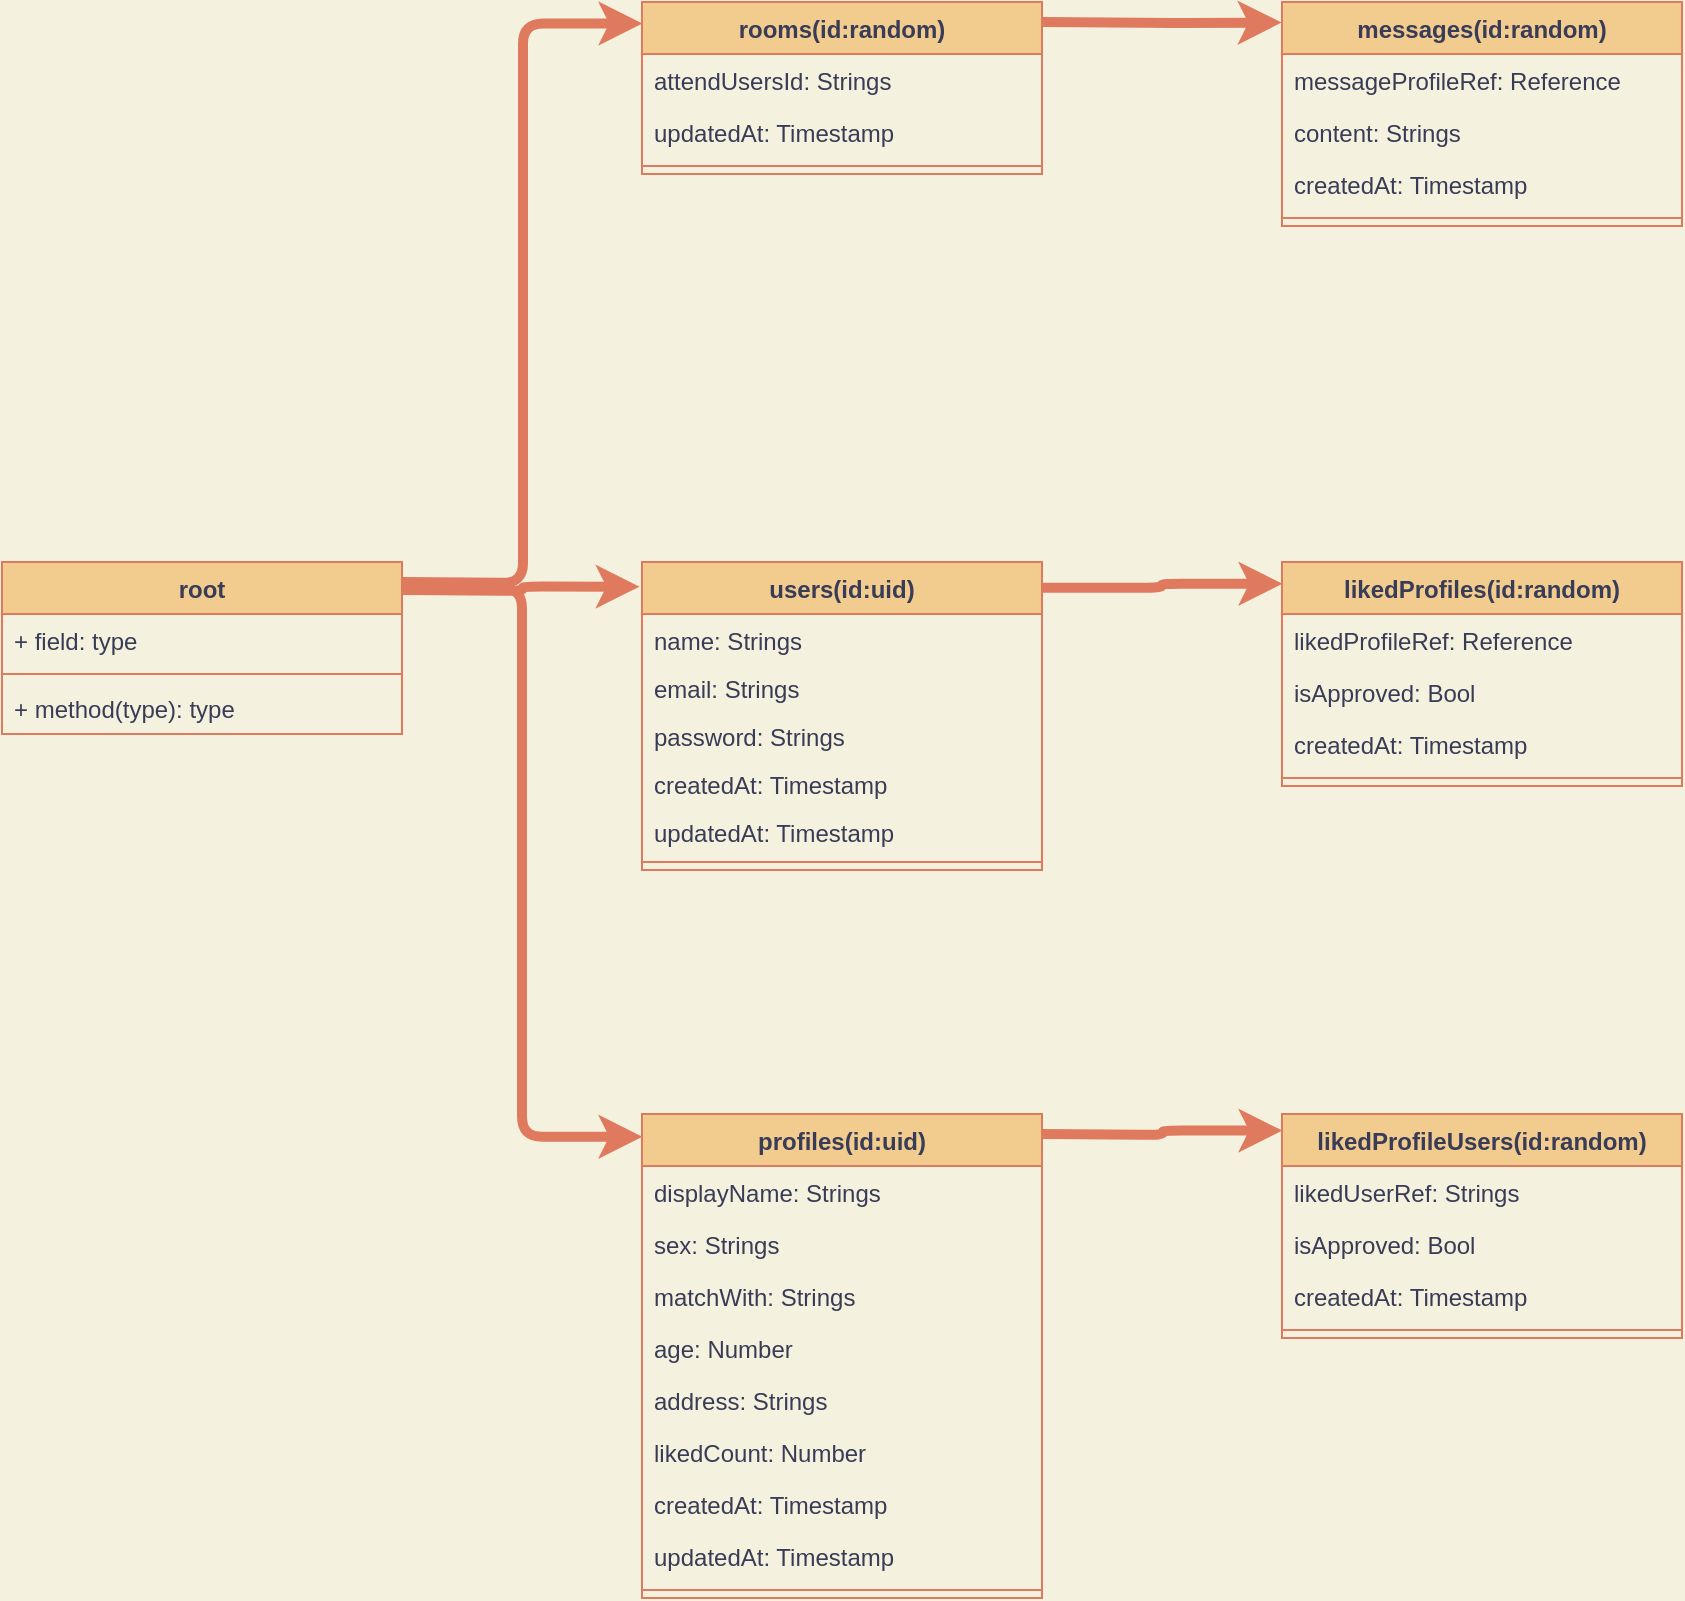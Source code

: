 <mxfile version="13.6.5">
    <diagram id="wAJH5N7Ym5NqKtwHXI7F" name="ページ1">
        <mxGraphModel dx="2224" dy="907" grid="1" gridSize="10" guides="1" tooltips="1" connect="1" arrows="1" fold="1" page="0" pageScale="1" pageWidth="827" pageHeight="1169" background="#F4F1DE" math="0" shadow="0">
            <root>
                <mxCell id="0"/>
                <mxCell id="1" parent="0"/>
                <mxCell id="42" style="edgeStyle=orthogonalEdgeStyle;rounded=1;orthogonalLoop=1;jettySize=auto;html=1;entryX=0.001;entryY=0.097;entryDx=0;entryDy=0;strokeColor=#E07A5F;fontColor=#393C56;labelBackgroundColor=#F4F1DE;strokeWidth=5;entryPerimeter=0;exitX=0.999;exitY=0.084;exitDx=0;exitDy=0;exitPerimeter=0;" parent="1" source="25" target="38" edge="1">
                    <mxGeometry relative="1" as="geometry">
                        <mxPoint x="-320" y="376" as="sourcePoint"/>
                    </mxGeometry>
                </mxCell>
                <mxCell id="44" style="edgeStyle=orthogonalEdgeStyle;rounded=1;orthogonalLoop=1;jettySize=auto;html=1;entryX=0.001;entryY=0.074;entryDx=0;entryDy=0;strokeColor=#E07A5F;fontColor=#393C56;labelBackgroundColor=#F4F1DE;strokeWidth=5;entryPerimeter=0;" parent="1" target="34" edge="1">
                    <mxGeometry relative="1" as="geometry">
                        <mxPoint x="-320" y="646" as="sourcePoint"/>
                    </mxGeometry>
                </mxCell>
                <mxCell id="50" style="edgeStyle=orthogonalEdgeStyle;orthogonalLoop=1;jettySize=auto;html=1;strokeColor=#E07A5F;fontColor=#393C56;labelBackgroundColor=#F4F1DE;strokeWidth=5;rounded=1;entryX=-0.001;entryY=0.092;entryDx=0;entryDy=0;entryPerimeter=0;" parent="1" target="51" edge="1">
                    <mxGeometry relative="1" as="geometry">
                        <mxPoint x="-240" y="119" as="targetPoint"/>
                        <mxPoint x="-320" y="90" as="sourcePoint"/>
                    </mxGeometry>
                </mxCell>
                <mxCell id="104" style="edgeStyle=orthogonalEdgeStyle;rounded=1;sketch=0;orthogonalLoop=1;jettySize=auto;html=1;entryX=-0.006;entryY=0.08;entryDx=0;entryDy=0;entryPerimeter=0;strokeColor=#E07A5F;strokeWidth=5;fillColor=#F2CC8F;fontColor=#393C56;" edge="1" parent="1" target="25">
                    <mxGeometry relative="1" as="geometry">
                        <mxPoint x="-640" y="374" as="sourcePoint"/>
                    </mxGeometry>
                </mxCell>
                <mxCell id="105" style="edgeStyle=orthogonalEdgeStyle;rounded=1;sketch=0;orthogonalLoop=1;jettySize=auto;html=1;entryX=0.001;entryY=0.125;entryDx=0;entryDy=0;entryPerimeter=0;strokeColor=#E07A5F;strokeWidth=5;fillColor=#F2CC8F;fontColor=#393C56;" edge="1" parent="1" target="46">
                    <mxGeometry relative="1" as="geometry">
                        <mxPoint x="-640" y="370" as="sourcePoint"/>
                    </mxGeometry>
                </mxCell>
                <mxCell id="108" style="edgeStyle=orthogonalEdgeStyle;rounded=1;sketch=0;orthogonalLoop=1;jettySize=auto;html=1;entryX=0.001;entryY=0.047;entryDx=0;entryDy=0;entryPerimeter=0;strokeColor=#E07A5F;strokeWidth=5;fillColor=#F2CC8F;fontColor=#393C56;exitX=1.001;exitY=0.151;exitDx=0;exitDy=0;exitPerimeter=0;" edge="1" parent="1" source="87" target="30">
                    <mxGeometry relative="1" as="geometry"/>
                </mxCell>
                <mxCell id="87" value="root" style="swimlane;fontStyle=1;align=center;verticalAlign=top;childLayout=stackLayout;horizontal=1;startSize=26;horizontalStack=0;resizeParent=1;resizeParentMax=0;resizeLast=0;collapsible=1;marginBottom=0;fillColor=#F2CC8F;strokeColor=#E07A5F;fontColor=#393C56;" vertex="1" parent="1">
                    <mxGeometry x="-840" y="360" width="200" height="86" as="geometry"/>
                </mxCell>
                <mxCell id="88" value="+ field: type" style="text;strokeColor=none;fillColor=none;align=left;verticalAlign=top;spacingLeft=4;spacingRight=4;overflow=hidden;rotatable=0;points=[[0,0.5],[1,0.5]];portConstraint=eastwest;fontColor=#393C56;" vertex="1" parent="87">
                    <mxGeometry y="26" width="200" height="26" as="geometry"/>
                </mxCell>
                <mxCell id="91" value="" style="line;strokeWidth=1;fillColor=none;align=left;verticalAlign=middle;spacingTop=-1;spacingLeft=3;spacingRight=3;rotatable=0;labelPosition=right;points=[];portConstraint=eastwest;strokeColor=#E07A5F;fontColor=#393C56;labelBackgroundColor=#F4F1DE;" vertex="1" parent="87">
                    <mxGeometry y="52" width="200" height="8" as="geometry"/>
                </mxCell>
                <mxCell id="92" value="+ method(type): type" style="text;strokeColor=none;fillColor=none;align=left;verticalAlign=top;spacingLeft=4;spacingRight=4;overflow=hidden;rotatable=0;points=[[0,0.5],[1,0.5]];portConstraint=eastwest;fontColor=#393C56;" vertex="1" parent="87">
                    <mxGeometry y="60" width="200" height="26" as="geometry"/>
                </mxCell>
                <mxCell id="30" value="profiles(id:uid)" style="swimlane;fontStyle=1;align=center;verticalAlign=top;childLayout=stackLayout;horizontal=1;startSize=26;horizontalStack=0;resizeParent=1;resizeParentMax=0;resizeLast=0;collapsible=1;marginBottom=0;fillColor=#F2CC8F;strokeColor=#E07A5F;fontColor=#393C56;" parent="1" vertex="1">
                    <mxGeometry x="-520" y="636" width="200" height="242" as="geometry"/>
                </mxCell>
                <mxCell id="58" value="displayName: Strings" style="text;strokeColor=none;fillColor=none;align=left;verticalAlign=top;spacingLeft=4;spacingRight=4;overflow=hidden;rotatable=0;points=[[0,0.5],[1,0.5]];portConstraint=eastwest;fontColor=#393C56;" parent="30" vertex="1">
                    <mxGeometry y="26" width="200" height="26" as="geometry"/>
                </mxCell>
                <mxCell id="65" value="sex: Strings" style="text;strokeColor=none;fillColor=none;align=left;verticalAlign=top;spacingLeft=4;spacingRight=4;overflow=hidden;rotatable=0;points=[[0,0.5],[1,0.5]];portConstraint=eastwest;fontColor=#393C56;" parent="30" vertex="1">
                    <mxGeometry y="52" width="200" height="26" as="geometry"/>
                </mxCell>
                <mxCell id="61" value="matchWith: Strings" style="text;strokeColor=none;fillColor=none;align=left;verticalAlign=top;spacingLeft=4;spacingRight=4;overflow=hidden;rotatable=0;points=[[0,0.5],[1,0.5]];portConstraint=eastwest;fontColor=#393C56;" parent="30" vertex="1">
                    <mxGeometry y="78" width="200" height="26" as="geometry"/>
                </mxCell>
                <mxCell id="62" value="age: Number" style="text;strokeColor=none;fillColor=none;align=left;verticalAlign=top;spacingLeft=4;spacingRight=4;overflow=hidden;rotatable=0;points=[[0,0.5],[1,0.5]];portConstraint=eastwest;fontColor=#393C56;" parent="30" vertex="1">
                    <mxGeometry y="104" width="200" height="26" as="geometry"/>
                </mxCell>
                <mxCell id="64" value="address: Strings" style="text;strokeColor=none;fillColor=none;align=left;verticalAlign=top;spacingLeft=4;spacingRight=4;overflow=hidden;rotatable=0;points=[[0,0.5],[1,0.5]];portConstraint=eastwest;fontColor=#393C56;" parent="30" vertex="1">
                    <mxGeometry y="130" width="200" height="26" as="geometry"/>
                </mxCell>
                <mxCell id="111" value="likedCount: Number" style="text;strokeColor=none;fillColor=none;align=left;verticalAlign=top;spacingLeft=4;spacingRight=4;overflow=hidden;rotatable=0;points=[[0,0.5],[1,0.5]];portConstraint=eastwest;fontColor=#393C56;" vertex="1" parent="30">
                    <mxGeometry y="156" width="200" height="26" as="geometry"/>
                </mxCell>
                <mxCell id="74" value="createdAt: Timestamp" style="text;strokeColor=none;fillColor=none;align=left;verticalAlign=top;spacingLeft=4;spacingRight=4;overflow=hidden;rotatable=0;points=[[0,0.5],[1,0.5]];portConstraint=eastwest;fontColor=#393C56;" parent="30" vertex="1">
                    <mxGeometry y="182" width="200" height="26" as="geometry"/>
                </mxCell>
                <mxCell id="79" value="updatedAt: Timestamp" style="text;strokeColor=none;fillColor=none;align=left;verticalAlign=top;spacingLeft=4;spacingRight=4;overflow=hidden;rotatable=0;points=[[0,0.5],[1,0.5]];portConstraint=eastwest;fontColor=#393C56;" parent="30" vertex="1">
                    <mxGeometry y="208" width="200" height="26" as="geometry"/>
                </mxCell>
                <mxCell id="32" value="" style="line;strokeWidth=1;fillColor=none;align=left;verticalAlign=middle;spacingTop=-1;spacingLeft=3;spacingRight=3;rotatable=0;labelPosition=right;points=[];portConstraint=eastwest;strokeColor=#E07A5F;fontColor=#393C56;labelBackgroundColor=#F4F1DE;" parent="30" vertex="1">
                    <mxGeometry y="234" width="200" height="8" as="geometry"/>
                </mxCell>
                <mxCell id="25" value="users(id:uid)" style="swimlane;fontStyle=1;align=center;verticalAlign=top;childLayout=stackLayout;horizontal=1;startSize=26;horizontalStack=0;resizeParent=1;resizeParentMax=0;resizeLast=0;collapsible=1;marginBottom=0;fillColor=#F2CC8F;strokeColor=#E07A5F;fontColor=#393C56;" parent="1" vertex="1">
                    <mxGeometry x="-520" y="360" width="200" height="154" as="geometry"/>
                </mxCell>
                <mxCell id="57" value="name: Strings" style="text;align=left;verticalAlign=top;spacingLeft=4;spacingRight=4;overflow=hidden;rotatable=0;points=[[0,0.5],[1,0.5]];portConstraint=eastwest;fontColor=#393C56;" parent="25" vertex="1">
                    <mxGeometry y="26" width="200" height="24" as="geometry"/>
                </mxCell>
                <mxCell id="55" value="email: Strings" style="text;align=left;verticalAlign=top;spacingLeft=4;spacingRight=4;overflow=hidden;rotatable=0;points=[[0,0.5],[1,0.5]];portConstraint=eastwest;fontColor=#393C56;" parent="25" vertex="1">
                    <mxGeometry y="50" width="200" height="24" as="geometry"/>
                </mxCell>
                <mxCell id="63" value="password: Strings" style="text;align=left;verticalAlign=top;spacingLeft=4;spacingRight=4;overflow=hidden;rotatable=0;points=[[0,0.5],[1,0.5]];portConstraint=eastwest;fontColor=#393C56;" parent="25" vertex="1">
                    <mxGeometry y="74" width="200" height="24" as="geometry"/>
                </mxCell>
                <mxCell id="71" value="createdAt: Timestamp" style="text;align=left;verticalAlign=top;spacingLeft=4;spacingRight=4;overflow=hidden;rotatable=0;points=[[0,0.5],[1,0.5]];portConstraint=eastwest;fontColor=#393C56;" parent="25" vertex="1">
                    <mxGeometry y="98" width="200" height="24" as="geometry"/>
                </mxCell>
                <mxCell id="112" value="updatedAt: Timestamp" style="text;align=left;verticalAlign=top;spacingLeft=4;spacingRight=4;overflow=hidden;rotatable=0;points=[[0,0.5],[1,0.5]];portConstraint=eastwest;fontColor=#393C56;" vertex="1" parent="25">
                    <mxGeometry y="122" width="200" height="24" as="geometry"/>
                </mxCell>
                <mxCell id="27" value="" style="line;strokeWidth=1;fillColor=none;align=left;verticalAlign=middle;spacingTop=-1;spacingLeft=3;spacingRight=3;rotatable=0;labelPosition=right;points=[];portConstraint=eastwest;strokeColor=#E07A5F;fontColor=#393C56;labelBackgroundColor=#F4F1DE;" parent="25" vertex="1">
                    <mxGeometry y="146" width="200" height="8" as="geometry"/>
                </mxCell>
                <mxCell id="46" value="rooms(id:random)" style="swimlane;fontStyle=1;align=center;verticalAlign=top;childLayout=stackLayout;horizontal=1;startSize=26;horizontalStack=0;resizeParent=1;resizeParentMax=0;resizeLast=0;collapsible=1;marginBottom=0;fillColor=#F2CC8F;strokeColor=#E07A5F;fontColor=#393C56;" parent="1" vertex="1">
                    <mxGeometry x="-520" y="80" width="200" height="86" as="geometry"/>
                </mxCell>
                <mxCell id="78" value="attendUsersId: Strings" style="text;strokeColor=none;fillColor=none;align=left;verticalAlign=top;spacingLeft=4;spacingRight=4;overflow=hidden;rotatable=0;points=[[0,0.5],[1,0.5]];portConstraint=eastwest;fontColor=#393C56;" parent="46" vertex="1">
                    <mxGeometry y="26" width="200" height="26" as="geometry"/>
                </mxCell>
                <mxCell id="80" value="updatedAt: Timestamp" style="text;strokeColor=none;fillColor=none;align=left;verticalAlign=top;spacingLeft=4;spacingRight=4;overflow=hidden;rotatable=0;points=[[0,0.5],[1,0.5]];portConstraint=eastwest;fontColor=#393C56;" parent="46" vertex="1">
                    <mxGeometry y="52" width="200" height="26" as="geometry"/>
                </mxCell>
                <mxCell id="48" value="" style="line;strokeWidth=1;fillColor=none;align=left;verticalAlign=middle;spacingTop=-1;spacingLeft=3;spacingRight=3;rotatable=0;labelPosition=right;points=[];portConstraint=eastwest;strokeColor=#E07A5F;fontColor=#393C56;labelBackgroundColor=#F4F1DE;" parent="46" vertex="1">
                    <mxGeometry y="78" width="200" height="8" as="geometry"/>
                </mxCell>
                <mxCell id="38" value="likedProfiles(id:random)" style="swimlane;fontStyle=1;align=center;verticalAlign=top;childLayout=stackLayout;horizontal=1;startSize=26;horizontalStack=0;resizeParent=1;resizeParentMax=0;resizeLast=0;collapsible=1;marginBottom=0;fillColor=#F2CC8F;strokeColor=#E07A5F;fontColor=#393C56;" parent="1" vertex="1">
                    <mxGeometry x="-200" y="360" width="200" height="112" as="geometry"/>
                </mxCell>
                <mxCell id="70" value="likedProfileRef: Reference" style="text;strokeColor=none;fillColor=none;align=left;verticalAlign=top;spacingLeft=4;spacingRight=4;overflow=hidden;rotatable=0;points=[[0,0.5],[1,0.5]];portConstraint=eastwest;fontColor=#393C56;" parent="38" vertex="1">
                    <mxGeometry y="26" width="200" height="26" as="geometry"/>
                </mxCell>
                <mxCell id="75" value="isApproved: Bool" style="text;strokeColor=none;fillColor=none;align=left;verticalAlign=top;spacingLeft=4;spacingRight=4;overflow=hidden;rotatable=0;points=[[0,0.5],[1,0.5]];portConstraint=eastwest;fontColor=#393C56;" parent="38" vertex="1">
                    <mxGeometry y="52" width="200" height="26" as="geometry"/>
                </mxCell>
                <mxCell id="72" value="createdAt: Timestamp" style="text;strokeColor=none;fillColor=none;align=left;verticalAlign=top;spacingLeft=4;spacingRight=4;overflow=hidden;rotatable=0;points=[[0,0.5],[1,0.5]];portConstraint=eastwest;fontColor=#393C56;" parent="38" vertex="1">
                    <mxGeometry y="78" width="200" height="26" as="geometry"/>
                </mxCell>
                <mxCell id="40" value="" style="line;strokeWidth=1;fillColor=none;align=left;verticalAlign=middle;spacingTop=-1;spacingLeft=3;spacingRight=3;rotatable=0;labelPosition=right;points=[];portConstraint=eastwest;strokeColor=#E07A5F;fontColor=#393C56;labelBackgroundColor=#F4F1DE;" parent="38" vertex="1">
                    <mxGeometry y="104" width="200" height="8" as="geometry"/>
                </mxCell>
                <mxCell id="51" value="messages(id:random)" style="swimlane;fontStyle=1;align=center;verticalAlign=top;childLayout=stackLayout;horizontal=1;startSize=26;horizontalStack=0;resizeParent=1;resizeParentMax=0;resizeLast=0;collapsible=1;marginBottom=0;fillColor=#F2CC8F;strokeColor=#E07A5F;fontColor=#393C56;" parent="1" vertex="1">
                    <mxGeometry x="-200" y="80" width="200" height="112" as="geometry"/>
                </mxCell>
                <mxCell id="83" value="messageProfileRef: Reference" style="text;strokeColor=none;fillColor=none;align=left;verticalAlign=top;spacingLeft=4;spacingRight=4;overflow=hidden;rotatable=0;points=[[0,0.5],[1,0.5]];portConstraint=eastwest;fontColor=#393C56;" parent="51" vertex="1">
                    <mxGeometry y="26" width="200" height="26" as="geometry"/>
                </mxCell>
                <mxCell id="82" value="content: Strings" style="text;strokeColor=none;fillColor=none;align=left;verticalAlign=top;spacingLeft=4;spacingRight=4;overflow=hidden;rotatable=0;points=[[0,0.5],[1,0.5]];portConstraint=eastwest;fontColor=#393C56;" parent="51" vertex="1">
                    <mxGeometry y="52" width="200" height="26" as="geometry"/>
                </mxCell>
                <mxCell id="81" value="createdAt: Timestamp" style="text;strokeColor=none;fillColor=none;align=left;verticalAlign=top;spacingLeft=4;spacingRight=4;overflow=hidden;rotatable=0;points=[[0,0.5],[1,0.5]];portConstraint=eastwest;fontColor=#393C56;" parent="51" vertex="1">
                    <mxGeometry y="78" width="200" height="26" as="geometry"/>
                </mxCell>
                <mxCell id="53" value="" style="line;strokeWidth=1;fillColor=none;align=left;verticalAlign=middle;spacingTop=-1;spacingLeft=3;spacingRight=3;rotatable=0;labelPosition=right;points=[];portConstraint=eastwest;strokeColor=#E07A5F;fontColor=#393C56;labelBackgroundColor=#F4F1DE;" parent="51" vertex="1">
                    <mxGeometry y="104" width="200" height="8" as="geometry"/>
                </mxCell>
                <mxCell id="34" value="likedProfileUsers(id:random)" style="swimlane;fontStyle=1;align=center;verticalAlign=top;childLayout=stackLayout;horizontal=1;startSize=26;horizontalStack=0;resizeParent=1;resizeParentMax=0;resizeLast=0;collapsible=1;marginBottom=0;fillColor=#F2CC8F;strokeColor=#E07A5F;fontColor=#393C56;" parent="1" vertex="1">
                    <mxGeometry x="-200" y="636" width="200" height="112" as="geometry"/>
                </mxCell>
                <mxCell id="67" value="likedUserRef: Strings" style="text;strokeColor=none;fillColor=none;align=left;verticalAlign=top;spacingLeft=4;spacingRight=4;overflow=hidden;rotatable=0;points=[[0,0.5],[1,0.5]];portConstraint=eastwest;fontColor=#393C56;" parent="34" vertex="1">
                    <mxGeometry y="26" width="200" height="26" as="geometry"/>
                </mxCell>
                <mxCell id="68" value="isApproved: Bool" style="text;strokeColor=none;fillColor=none;align=left;verticalAlign=top;spacingLeft=4;spacingRight=4;overflow=hidden;rotatable=0;points=[[0,0.5],[1,0.5]];portConstraint=eastwest;fontColor=#393C56;" parent="34" vertex="1">
                    <mxGeometry y="52" width="200" height="26" as="geometry"/>
                </mxCell>
                <mxCell id="73" value="createdAt: Timestamp" style="text;strokeColor=none;fillColor=none;align=left;verticalAlign=top;spacingLeft=4;spacingRight=4;overflow=hidden;rotatable=0;points=[[0,0.5],[1,0.5]];portConstraint=eastwest;fontColor=#393C56;" parent="34" vertex="1">
                    <mxGeometry y="78" width="200" height="26" as="geometry"/>
                </mxCell>
                <mxCell id="36" value="" style="line;strokeWidth=1;fillColor=none;align=left;verticalAlign=middle;spacingTop=-1;spacingLeft=3;spacingRight=3;rotatable=0;labelPosition=right;points=[];portConstraint=eastwest;strokeColor=#E07A5F;fontColor=#393C56;labelBackgroundColor=#F4F1DE;" parent="34" vertex="1">
                    <mxGeometry y="104" width="200" height="8" as="geometry"/>
                </mxCell>
            </root>
        </mxGraphModel>
    </diagram>
</mxfile>